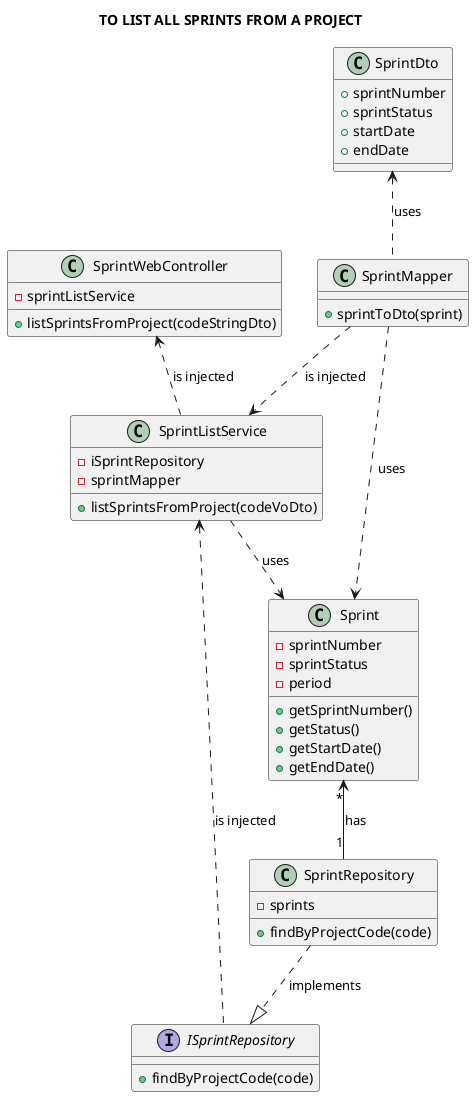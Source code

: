 @startuml

title TO LIST ALL SPRINTS FROM A PROJECT
skinparam sequenceMessageAlign center

class SprintWebController {
-sprintListService
+listSprintsFromProject(codeStringDto)
}

class SprintListService {
-iSprintRepository
-sprintMapper
+listSprintsFromProject(codeVoDto)
}

interface ISprintRepository {
+findByProjectCode(code)
}

class SprintRepository {
-sprints
+findByProjectCode(code)
}

class SprintMapper {
+sprintToDto(sprint)
}

class SprintDto {
+sprintNumber
+sprintStatus
+startDate
+endDate
}

class Sprint {
-sprintNumber
-sprintStatus
-period
+getSprintNumber()
+getStatus()
+getStartDate()
+getEndDate()
}

SprintWebController <.. SprintListService: is injected
SprintListService <.. ISprintRepository: is injected
SprintRepository ..|> ISprintRepository: implements
SprintListService ..> Sprint: uses
SprintMapper ..> SprintListService: is injected
SprintMapper ..> Sprint: uses
SprintDto <.. SprintMapper: uses
Sprint "*" <-down- "1" SprintRepository: has

@enduml